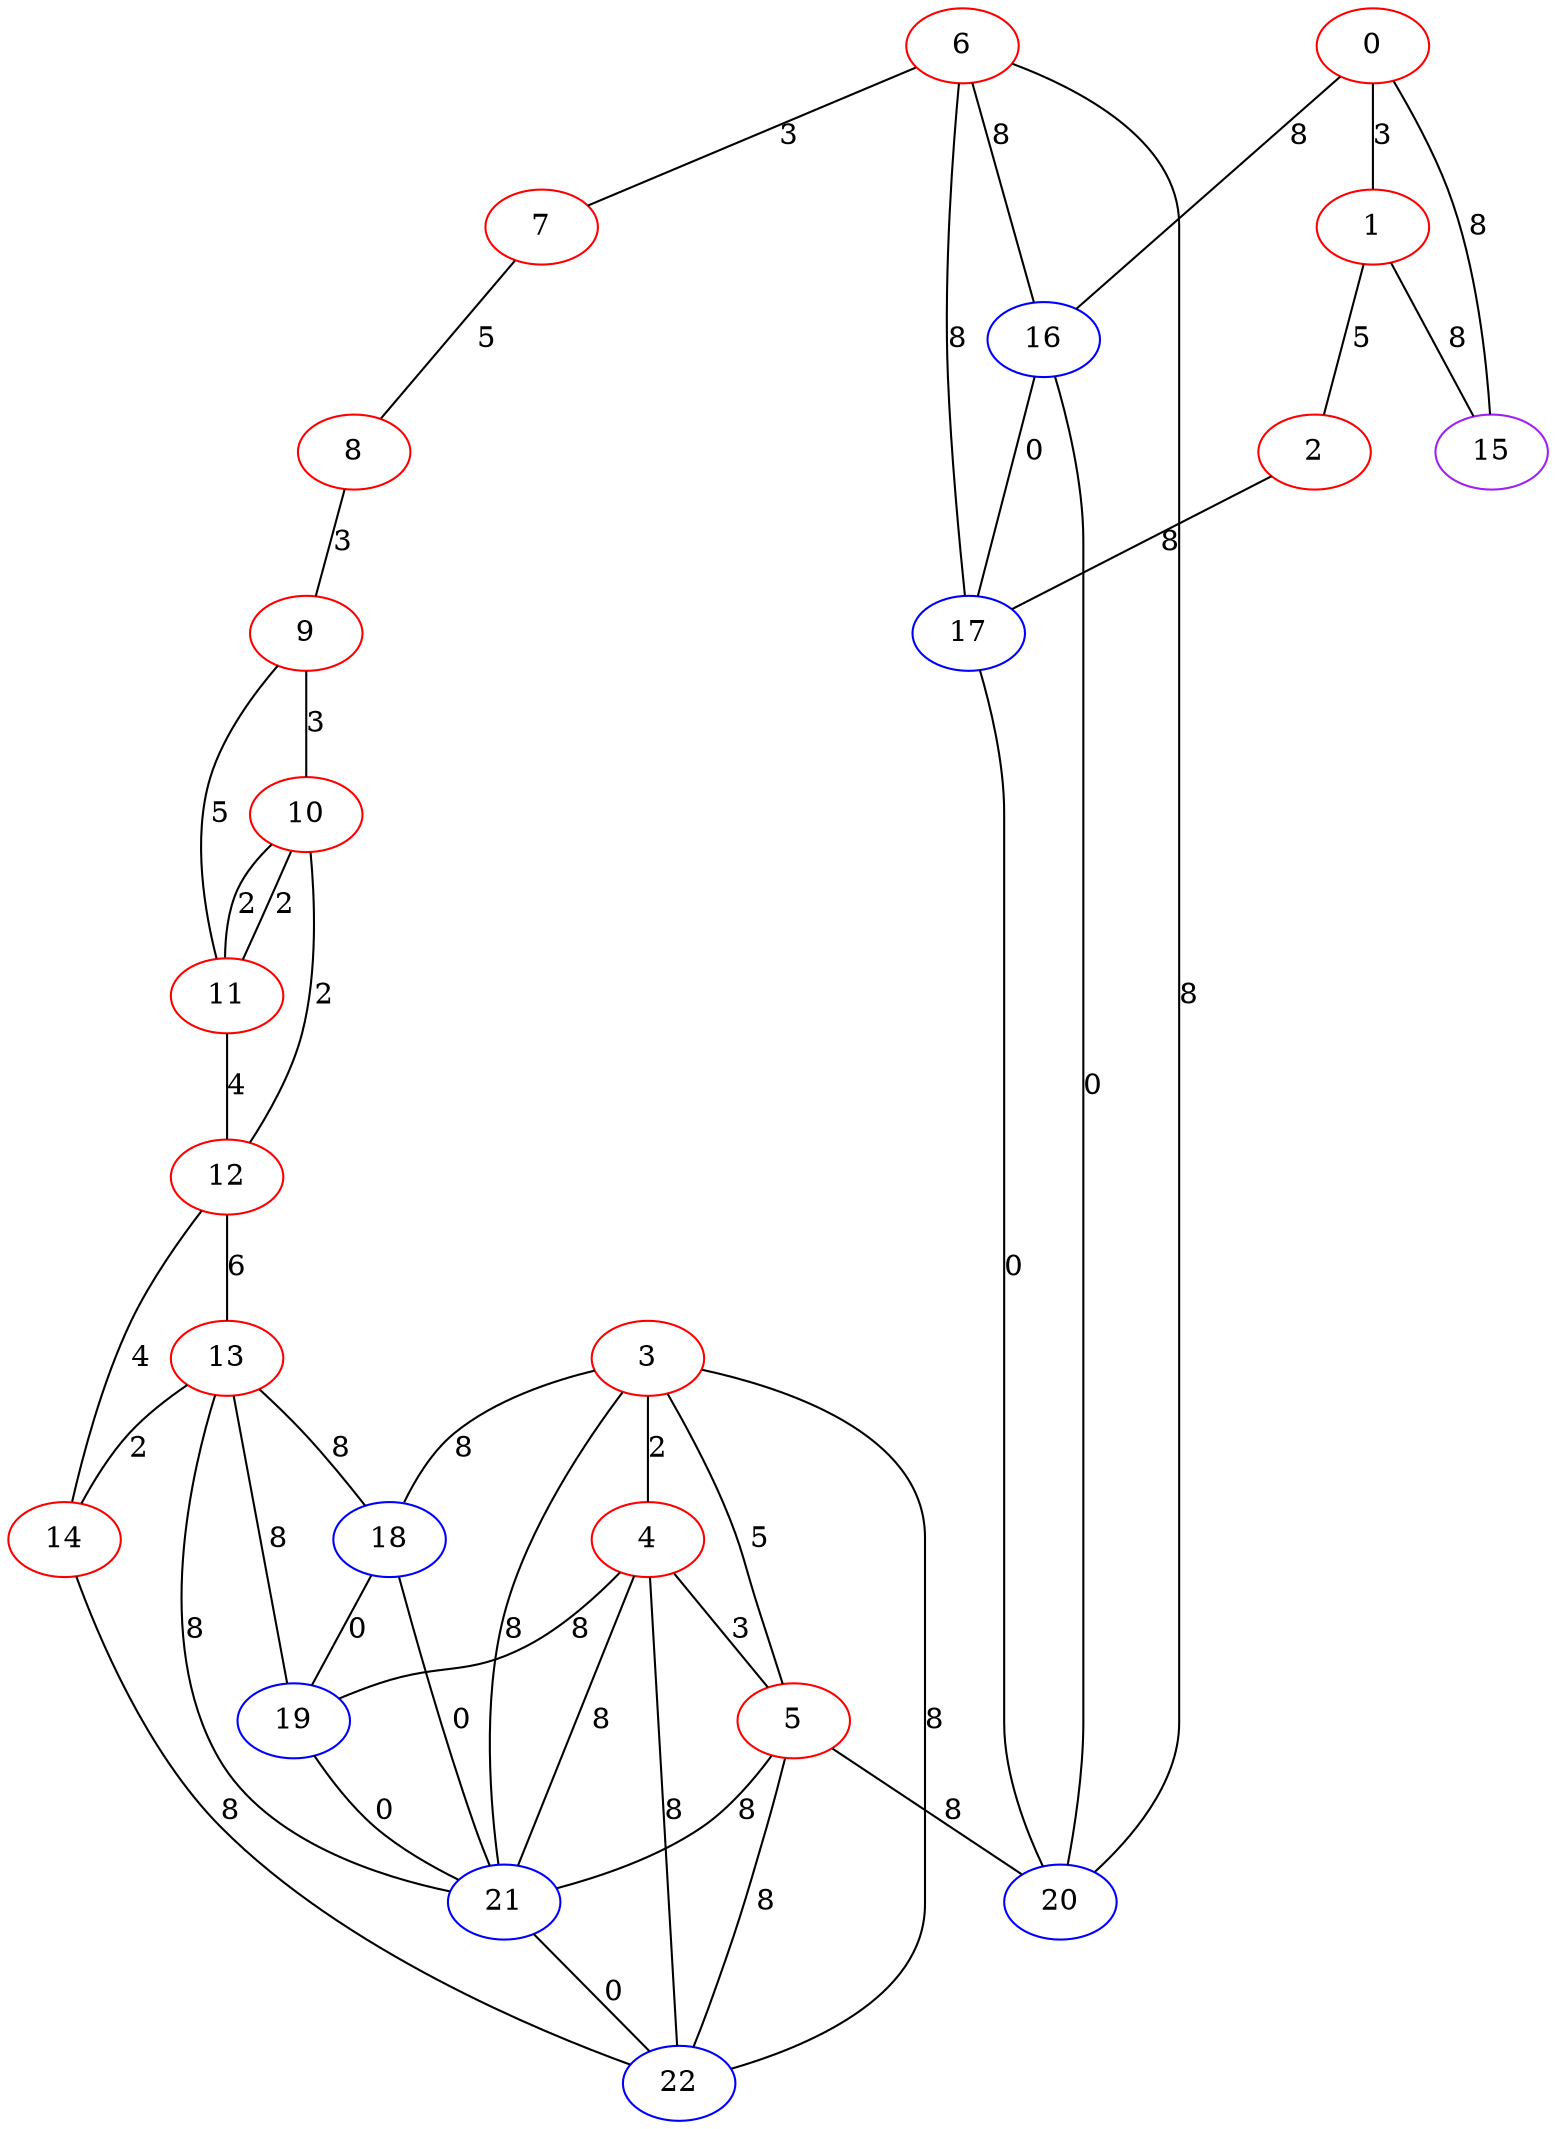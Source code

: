 graph "" {
0 [color=red, weight=1];
1 [color=red, weight=1];
2 [color=red, weight=1];
3 [color=red, weight=1];
4 [color=red, weight=1];
5 [color=red, weight=1];
6 [color=red, weight=1];
7 [color=red, weight=1];
8 [color=red, weight=1];
9 [color=red, weight=1];
10 [color=red, weight=1];
11 [color=red, weight=1];
12 [color=red, weight=1];
13 [color=red, weight=1];
14 [color=red, weight=1];
15 [color=purple, weight=4];
16 [color=blue, weight=3];
17 [color=blue, weight=3];
18 [color=blue, weight=3];
19 [color=blue, weight=3];
20 [color=blue, weight=3];
21 [color=blue, weight=3];
22 [color=blue, weight=3];
0 -- 16  [key=0, label=8];
0 -- 1  [key=0, label=3];
0 -- 15  [key=0, label=8];
1 -- 2  [key=0, label=5];
1 -- 15  [key=0, label=8];
2 -- 17  [key=0, label=8];
3 -- 18  [key=0, label=8];
3 -- 4  [key=0, label=2];
3 -- 5  [key=0, label=5];
3 -- 22  [key=0, label=8];
3 -- 21  [key=0, label=8];
4 -- 19  [key=0, label=8];
4 -- 5  [key=0, label=3];
4 -- 22  [key=0, label=8];
4 -- 21  [key=0, label=8];
5 -- 20  [key=0, label=8];
5 -- 21  [key=0, label=8];
5 -- 22  [key=0, label=8];
6 -- 16  [key=0, label=8];
6 -- 17  [key=0, label=8];
6 -- 20  [key=0, label=8];
6 -- 7  [key=0, label=3];
7 -- 8  [key=0, label=5];
8 -- 9  [key=0, label=3];
9 -- 10  [key=0, label=3];
9 -- 11  [key=0, label=5];
10 -- 11  [key=0, label=2];
10 -- 11  [key=1, label=2];
10 -- 12  [key=0, label=2];
11 -- 12  [key=0, label=4];
12 -- 13  [key=0, label=6];
12 -- 14  [key=0, label=4];
13 -- 18  [key=0, label=8];
13 -- 19  [key=0, label=8];
13 -- 21  [key=0, label=8];
13 -- 14  [key=0, label=2];
14 -- 22  [key=0, label=8];
16 -- 17  [key=0, label=0];
16 -- 20  [key=0, label=0];
17 -- 20  [key=0, label=0];
18 -- 19  [key=0, label=0];
18 -- 21  [key=0, label=0];
19 -- 21  [key=0, label=0];
21 -- 22  [key=0, label=0];
}
